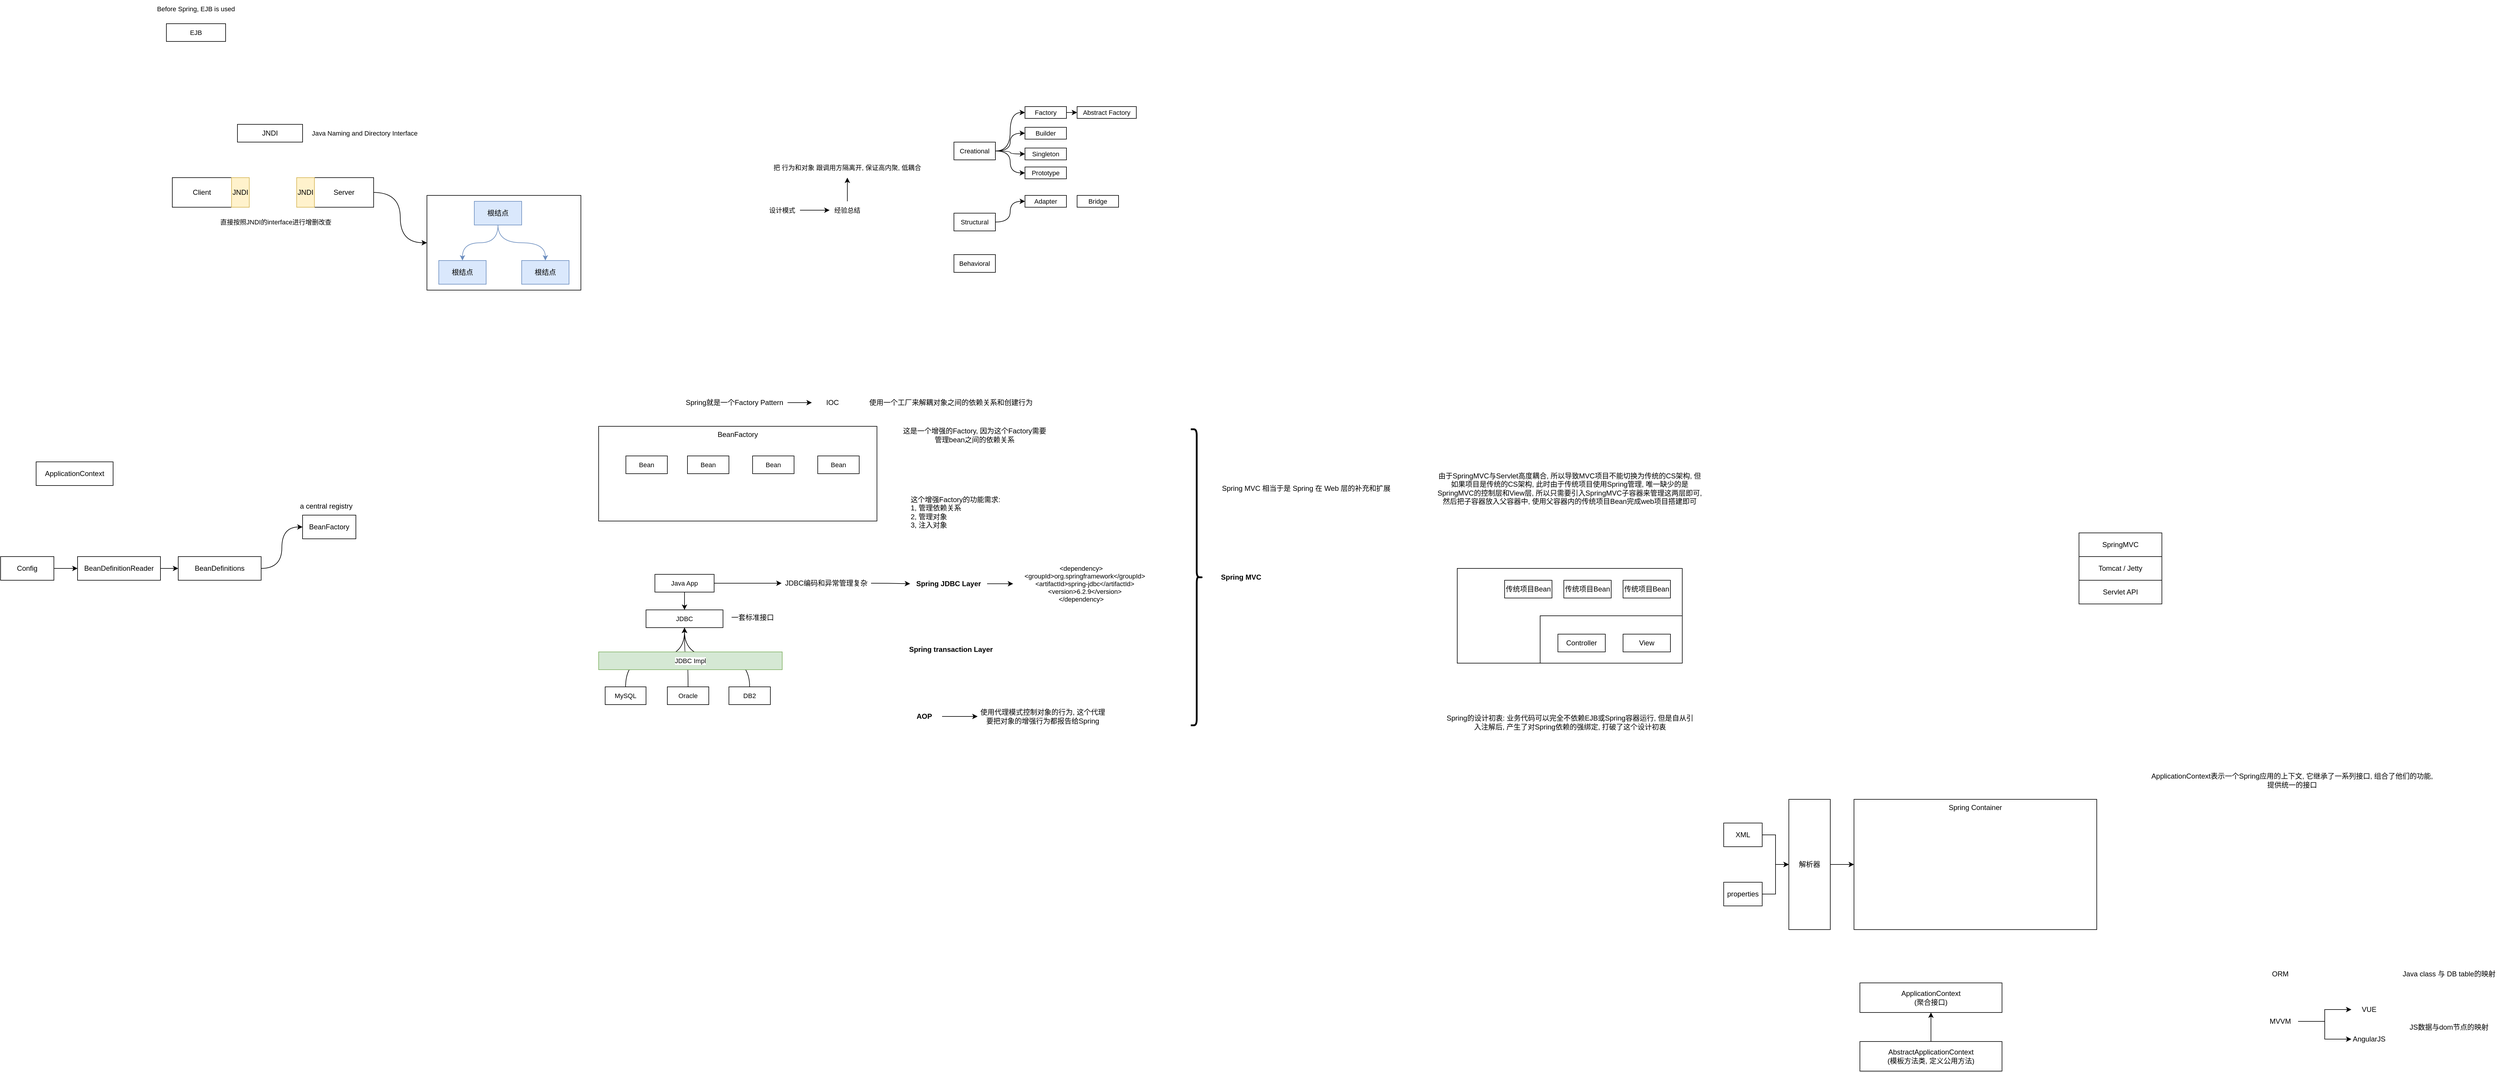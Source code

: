 <mxfile version="28.1.0">
  <diagram name="Page-1" id="jKwXqTW0s1e_ha4R1b7n">
    <mxGraphModel dx="1639" dy="2039" grid="1" gridSize="10" guides="1" tooltips="1" connect="1" arrows="1" fold="1" page="1" pageScale="1" pageWidth="827" pageHeight="1169" math="0" shadow="0">
      <root>
        <mxCell id="0" />
        <mxCell id="1" parent="0" />
        <mxCell id="q9-16XW2UtLknLvIXVu5-16" value="" style="rounded=0;whiteSpace=wrap;html=1;fontFamily=Helvetica;fontSize=11;fontColor=default;labelBackgroundColor=default;" parent="1" vertex="1">
          <mxGeometry x="870" y="-260" width="260" height="160" as="geometry" />
        </mxCell>
        <mxCell id="F45thFIv4wYP87FCnGFc-1" value="BeanFactory" style="rounded=0;whiteSpace=wrap;html=1;" parent="1" vertex="1">
          <mxGeometry x="660" y="280" width="90" height="40" as="geometry" />
        </mxCell>
        <mxCell id="F45thFIv4wYP87FCnGFc-2" value="ApplicationContext" style="rounded=0;whiteSpace=wrap;html=1;" parent="1" vertex="1">
          <mxGeometry x="210" y="190" width="130" height="40" as="geometry" />
        </mxCell>
        <mxCell id="F45thFIv4wYP87FCnGFc-3" value="a central registry" style="text;html=1;strokeColor=none;fillColor=none;align=center;verticalAlign=middle;whiteSpace=wrap;rounded=0;" parent="1" vertex="1">
          <mxGeometry x="650" y="250" width="100" height="30" as="geometry" />
        </mxCell>
        <mxCell id="F45thFIv4wYP87FCnGFc-6" style="edgeStyle=orthogonalEdgeStyle;rounded=0;orthogonalLoop=1;jettySize=auto;html=1;" parent="1" source="F45thFIv4wYP87FCnGFc-4" target="F45thFIv4wYP87FCnGFc-5" edge="1">
          <mxGeometry relative="1" as="geometry" />
        </mxCell>
        <mxCell id="F45thFIv4wYP87FCnGFc-4" value="Config" style="rounded=0;whiteSpace=wrap;html=1;" parent="1" vertex="1">
          <mxGeometry x="150" y="350" width="90" height="40" as="geometry" />
        </mxCell>
        <mxCell id="F45thFIv4wYP87FCnGFc-8" style="edgeStyle=orthogonalEdgeStyle;rounded=0;orthogonalLoop=1;jettySize=auto;html=1;" parent="1" source="F45thFIv4wYP87FCnGFc-5" target="F45thFIv4wYP87FCnGFc-7" edge="1">
          <mxGeometry relative="1" as="geometry" />
        </mxCell>
        <mxCell id="F45thFIv4wYP87FCnGFc-5" value="BeanDefinitionReader" style="rounded=0;whiteSpace=wrap;html=1;" parent="1" vertex="1">
          <mxGeometry x="280" y="350" width="140" height="40" as="geometry" />
        </mxCell>
        <mxCell id="F45thFIv4wYP87FCnGFc-9" style="edgeStyle=orthogonalEdgeStyle;rounded=0;orthogonalLoop=1;jettySize=auto;html=1;entryX=0;entryY=0.5;entryDx=0;entryDy=0;curved=1;" parent="1" source="F45thFIv4wYP87FCnGFc-7" target="F45thFIv4wYP87FCnGFc-1" edge="1">
          <mxGeometry relative="1" as="geometry" />
        </mxCell>
        <mxCell id="F45thFIv4wYP87FCnGFc-7" value="BeanDefinitions" style="rounded=0;whiteSpace=wrap;html=1;" parent="1" vertex="1">
          <mxGeometry x="450" y="350" width="140" height="40" as="geometry" />
        </mxCell>
        <mxCell id="q9-16XW2UtLknLvIXVu5-1" value="BeanFactory" style="rounded=0;whiteSpace=wrap;html=1;verticalAlign=top;" parent="1" vertex="1">
          <mxGeometry x="1160" y="130" width="470" height="160" as="geometry" />
        </mxCell>
        <mxCell id="q9-16XW2UtLknLvIXVu5-48" value="" style="edgeStyle=orthogonalEdgeStyle;shape=connector;curved=1;rounded=0;orthogonalLoop=1;jettySize=auto;html=1;strokeColor=default;align=center;verticalAlign=middle;fontFamily=Helvetica;fontSize=11;fontColor=default;labelBackgroundColor=default;endArrow=classic;" parent="1" source="q9-16XW2UtLknLvIXVu5-2" target="q9-16XW2UtLknLvIXVu5-47" edge="1">
          <mxGeometry relative="1" as="geometry" />
        </mxCell>
        <mxCell id="q9-16XW2UtLknLvIXVu5-2" value="Spring就是一个Factory Pattern" style="text;html=1;align=center;verticalAlign=middle;whiteSpace=wrap;rounded=0;" parent="1" vertex="1">
          <mxGeometry x="1300" y="70" width="179" height="40" as="geometry" />
        </mxCell>
        <mxCell id="q9-16XW2UtLknLvIXVu5-3" value="JNDI" style="rounded=0;whiteSpace=wrap;html=1;" parent="1" vertex="1">
          <mxGeometry x="550" y="-380" width="110" height="30" as="geometry" />
        </mxCell>
        <mxCell id="q9-16XW2UtLknLvIXVu5-17" style="edgeStyle=orthogonalEdgeStyle;shape=connector;curved=1;rounded=0;orthogonalLoop=1;jettySize=auto;html=1;entryX=0;entryY=0.5;entryDx=0;entryDy=0;strokeColor=default;align=center;verticalAlign=middle;fontFamily=Helvetica;fontSize=11;fontColor=default;labelBackgroundColor=default;endArrow=classic;" parent="1" source="q9-16XW2UtLknLvIXVu5-4" target="q9-16XW2UtLknLvIXVu5-16" edge="1">
          <mxGeometry relative="1" as="geometry" />
        </mxCell>
        <mxCell id="q9-16XW2UtLknLvIXVu5-4" value="Server" style="rounded=0;whiteSpace=wrap;html=1;" parent="1" vertex="1">
          <mxGeometry x="680" y="-290" width="100" height="50" as="geometry" />
        </mxCell>
        <mxCell id="q9-16XW2UtLknLvIXVu5-5" value="Client" style="rounded=0;whiteSpace=wrap;html=1;" parent="1" vertex="1">
          <mxGeometry x="440" y="-290" width="100" height="50" as="geometry" />
        </mxCell>
        <mxCell id="q9-16XW2UtLknLvIXVu5-6" value="JNDI" style="rounded=0;whiteSpace=wrap;html=1;fillColor=#fff2cc;strokeColor=#d6b656;" parent="1" vertex="1">
          <mxGeometry x="540" y="-290" width="30" height="50" as="geometry" />
        </mxCell>
        <mxCell id="q9-16XW2UtLknLvIXVu5-7" value="JNDI" style="rounded=0;whiteSpace=wrap;html=1;fillColor=#fff2cc;strokeColor=#d6b656;" parent="1" vertex="1">
          <mxGeometry x="650" y="-290" width="30" height="50" as="geometry" />
        </mxCell>
        <mxCell id="q9-16XW2UtLknLvIXVu5-13" style="edgeStyle=orthogonalEdgeStyle;rounded=0;orthogonalLoop=1;jettySize=auto;html=1;curved=1;fillColor=#dae8fc;strokeColor=#6c8ebf;" parent="1" source="q9-16XW2UtLknLvIXVu5-8" target="q9-16XW2UtLknLvIXVu5-9" edge="1">
          <mxGeometry relative="1" as="geometry" />
        </mxCell>
        <mxCell id="q9-16XW2UtLknLvIXVu5-15" style="edgeStyle=orthogonalEdgeStyle;shape=connector;curved=1;rounded=0;orthogonalLoop=1;jettySize=auto;html=1;strokeColor=#6c8ebf;align=center;verticalAlign=middle;fontFamily=Helvetica;fontSize=11;fontColor=default;labelBackgroundColor=default;endArrow=classic;fillColor=#dae8fc;" parent="1" source="q9-16XW2UtLknLvIXVu5-8" target="q9-16XW2UtLknLvIXVu5-10" edge="1">
          <mxGeometry relative="1" as="geometry" />
        </mxCell>
        <mxCell id="q9-16XW2UtLknLvIXVu5-8" value="根结点" style="rounded=0;whiteSpace=wrap;html=1;fillColor=#dae8fc;strokeColor=#6c8ebf;" parent="1" vertex="1">
          <mxGeometry x="950" y="-250" width="80" height="40" as="geometry" />
        </mxCell>
        <mxCell id="q9-16XW2UtLknLvIXVu5-9" value="根结点" style="rounded=0;whiteSpace=wrap;html=1;fillColor=#dae8fc;strokeColor=#6c8ebf;" parent="1" vertex="1">
          <mxGeometry x="890" y="-150" width="80" height="40" as="geometry" />
        </mxCell>
        <mxCell id="q9-16XW2UtLknLvIXVu5-10" value="根结点" style="rounded=0;whiteSpace=wrap;html=1;fillColor=#dae8fc;strokeColor=#6c8ebf;" parent="1" vertex="1">
          <mxGeometry x="1030" y="-150" width="80" height="40" as="geometry" />
        </mxCell>
        <mxCell id="q9-16XW2UtLknLvIXVu5-18" value="Java Naming and Directory Interface" style="text;html=1;align=center;verticalAlign=middle;whiteSpace=wrap;rounded=0;fontFamily=Helvetica;fontSize=11;fontColor=default;labelBackgroundColor=default;" parent="1" vertex="1">
          <mxGeometry x="670" y="-380" width="190" height="30" as="geometry" />
        </mxCell>
        <mxCell id="q9-16XW2UtLknLvIXVu5-20" value="直接按照JNDI的interface进行增删改查" style="text;html=1;align=center;verticalAlign=middle;whiteSpace=wrap;rounded=0;fontFamily=Helvetica;fontSize=11;fontColor=default;labelBackgroundColor=default;" parent="1" vertex="1">
          <mxGeometry x="510" y="-230" width="210" height="30" as="geometry" />
        </mxCell>
        <mxCell id="q9-16XW2UtLknLvIXVu5-24" value="" style="edgeStyle=orthogonalEdgeStyle;shape=connector;curved=1;rounded=0;orthogonalLoop=1;jettySize=auto;html=1;strokeColor=default;align=center;verticalAlign=middle;fontFamily=Helvetica;fontSize=11;fontColor=default;labelBackgroundColor=default;endArrow=classic;" parent="1" source="q9-16XW2UtLknLvIXVu5-22" target="q9-16XW2UtLknLvIXVu5-23" edge="1">
          <mxGeometry relative="1" as="geometry" />
        </mxCell>
        <mxCell id="q9-16XW2UtLknLvIXVu5-22" value="设计模式" style="text;html=1;align=center;verticalAlign=middle;whiteSpace=wrap;rounded=0;fontFamily=Helvetica;fontSize=11;fontColor=default;labelBackgroundColor=default;" parent="1" vertex="1">
          <mxGeometry x="1440" y="-250" width="60" height="30" as="geometry" />
        </mxCell>
        <mxCell id="q9-16XW2UtLknLvIXVu5-46" style="edgeStyle=orthogonalEdgeStyle;shape=connector;curved=1;rounded=0;orthogonalLoop=1;jettySize=auto;html=1;entryX=0.5;entryY=1;entryDx=0;entryDy=0;strokeColor=default;align=center;verticalAlign=middle;fontFamily=Helvetica;fontSize=11;fontColor=default;labelBackgroundColor=default;endArrow=classic;" parent="1" source="q9-16XW2UtLknLvIXVu5-23" target="q9-16XW2UtLknLvIXVu5-45" edge="1">
          <mxGeometry relative="1" as="geometry" />
        </mxCell>
        <mxCell id="q9-16XW2UtLknLvIXVu5-23" value="经验总结" style="text;html=1;align=center;verticalAlign=middle;whiteSpace=wrap;rounded=0;fontFamily=Helvetica;fontSize=11;fontColor=default;labelBackgroundColor=default;" parent="1" vertex="1">
          <mxGeometry x="1550" y="-250" width="60" height="30" as="geometry" />
        </mxCell>
        <mxCell id="q9-16XW2UtLknLvIXVu5-31" style="edgeStyle=orthogonalEdgeStyle;shape=connector;curved=1;rounded=0;orthogonalLoop=1;jettySize=auto;html=1;entryX=0;entryY=0.5;entryDx=0;entryDy=0;strokeColor=default;align=center;verticalAlign=middle;fontFamily=Helvetica;fontSize=11;fontColor=default;labelBackgroundColor=default;endArrow=classic;" parent="1" source="q9-16XW2UtLknLvIXVu5-26" target="q9-16XW2UtLknLvIXVu5-29" edge="1">
          <mxGeometry relative="1" as="geometry" />
        </mxCell>
        <mxCell id="q9-16XW2UtLknLvIXVu5-34" style="edgeStyle=orthogonalEdgeStyle;shape=connector;curved=1;rounded=0;orthogonalLoop=1;jettySize=auto;html=1;entryX=0;entryY=0.5;entryDx=0;entryDy=0;strokeColor=default;align=center;verticalAlign=middle;fontFamily=Helvetica;fontSize=11;fontColor=default;labelBackgroundColor=default;endArrow=classic;" parent="1" source="q9-16XW2UtLknLvIXVu5-26" target="q9-16XW2UtLknLvIXVu5-33" edge="1">
          <mxGeometry relative="1" as="geometry" />
        </mxCell>
        <mxCell id="q9-16XW2UtLknLvIXVu5-35" style="edgeStyle=orthogonalEdgeStyle;shape=connector;curved=1;rounded=0;orthogonalLoop=1;jettySize=auto;html=1;entryX=0;entryY=0.5;entryDx=0;entryDy=0;strokeColor=default;align=center;verticalAlign=middle;fontFamily=Helvetica;fontSize=11;fontColor=default;labelBackgroundColor=default;endArrow=classic;" parent="1" source="q9-16XW2UtLknLvIXVu5-26" target="q9-16XW2UtLknLvIXVu5-30" edge="1">
          <mxGeometry relative="1" as="geometry" />
        </mxCell>
        <mxCell id="q9-16XW2UtLknLvIXVu5-40" style="edgeStyle=orthogonalEdgeStyle;shape=connector;curved=1;rounded=0;orthogonalLoop=1;jettySize=auto;html=1;entryX=0;entryY=0.5;entryDx=0;entryDy=0;strokeColor=default;align=center;verticalAlign=middle;fontFamily=Helvetica;fontSize=11;fontColor=default;labelBackgroundColor=default;endArrow=classic;" parent="1" source="q9-16XW2UtLknLvIXVu5-26" target="q9-16XW2UtLknLvIXVu5-39" edge="1">
          <mxGeometry relative="1" as="geometry" />
        </mxCell>
        <mxCell id="q9-16XW2UtLknLvIXVu5-26" value="Creational" style="rounded=0;whiteSpace=wrap;html=1;fontFamily=Helvetica;fontSize=11;fontColor=default;labelBackgroundColor=default;" parent="1" vertex="1">
          <mxGeometry x="1760" y="-350" width="70" height="30" as="geometry" />
        </mxCell>
        <mxCell id="q9-16XW2UtLknLvIXVu5-41" style="edgeStyle=orthogonalEdgeStyle;shape=connector;curved=1;rounded=0;orthogonalLoop=1;jettySize=auto;html=1;entryX=0;entryY=0.5;entryDx=0;entryDy=0;strokeColor=default;align=center;verticalAlign=middle;fontFamily=Helvetica;fontSize=11;fontColor=default;labelBackgroundColor=default;endArrow=classic;" parent="1" source="q9-16XW2UtLknLvIXVu5-27" target="q9-16XW2UtLknLvIXVu5-36" edge="1">
          <mxGeometry relative="1" as="geometry" />
        </mxCell>
        <mxCell id="q9-16XW2UtLknLvIXVu5-27" value="Structural" style="rounded=0;whiteSpace=wrap;html=1;fontFamily=Helvetica;fontSize=11;fontColor=default;labelBackgroundColor=default;" parent="1" vertex="1">
          <mxGeometry x="1760" y="-230" width="70" height="30" as="geometry" />
        </mxCell>
        <mxCell id="q9-16XW2UtLknLvIXVu5-28" value="Behavioral" style="rounded=0;whiteSpace=wrap;html=1;fontFamily=Helvetica;fontSize=11;fontColor=default;labelBackgroundColor=default;" parent="1" vertex="1">
          <mxGeometry x="1760" y="-160" width="70" height="30" as="geometry" />
        </mxCell>
        <mxCell id="q9-16XW2UtLknLvIXVu5-38" value="" style="edgeStyle=orthogonalEdgeStyle;shape=connector;curved=1;rounded=0;orthogonalLoop=1;jettySize=auto;html=1;strokeColor=default;align=center;verticalAlign=middle;fontFamily=Helvetica;fontSize=11;fontColor=default;labelBackgroundColor=default;endArrow=classic;" parent="1" source="q9-16XW2UtLknLvIXVu5-29" target="q9-16XW2UtLknLvIXVu5-37" edge="1">
          <mxGeometry relative="1" as="geometry" />
        </mxCell>
        <mxCell id="q9-16XW2UtLknLvIXVu5-29" value="Factory" style="rounded=0;whiteSpace=wrap;html=1;fontFamily=Helvetica;fontSize=11;fontColor=default;labelBackgroundColor=default;" parent="1" vertex="1">
          <mxGeometry x="1880" y="-410" width="70" height="20" as="geometry" />
        </mxCell>
        <mxCell id="q9-16XW2UtLknLvIXVu5-30" value="Builder" style="rounded=0;whiteSpace=wrap;html=1;fontFamily=Helvetica;fontSize=11;fontColor=default;labelBackgroundColor=default;" parent="1" vertex="1">
          <mxGeometry x="1880" y="-375" width="70" height="20" as="geometry" />
        </mxCell>
        <mxCell id="q9-16XW2UtLknLvIXVu5-33" value="Singleton" style="rounded=0;whiteSpace=wrap;html=1;fontFamily=Helvetica;fontSize=11;fontColor=default;labelBackgroundColor=default;" parent="1" vertex="1">
          <mxGeometry x="1880" y="-340" width="70" height="20" as="geometry" />
        </mxCell>
        <mxCell id="q9-16XW2UtLknLvIXVu5-36" value="Adapter" style="rounded=0;whiteSpace=wrap;html=1;fontFamily=Helvetica;fontSize=11;fontColor=default;labelBackgroundColor=default;" parent="1" vertex="1">
          <mxGeometry x="1880" y="-260" width="70" height="20" as="geometry" />
        </mxCell>
        <mxCell id="q9-16XW2UtLknLvIXVu5-37" value="Abstract Factory" style="rounded=0;whiteSpace=wrap;html=1;fontFamily=Helvetica;fontSize=11;fontColor=default;labelBackgroundColor=default;" parent="1" vertex="1">
          <mxGeometry x="1968" y="-410" width="100" height="20" as="geometry" />
        </mxCell>
        <mxCell id="q9-16XW2UtLknLvIXVu5-39" value="Prototype" style="rounded=0;whiteSpace=wrap;html=1;fontFamily=Helvetica;fontSize=11;fontColor=default;labelBackgroundColor=default;" parent="1" vertex="1">
          <mxGeometry x="1880" y="-308" width="70" height="20" as="geometry" />
        </mxCell>
        <mxCell id="q9-16XW2UtLknLvIXVu5-42" value="Bridge" style="rounded=0;whiteSpace=wrap;html=1;fontFamily=Helvetica;fontSize=11;fontColor=default;labelBackgroundColor=default;" parent="1" vertex="1">
          <mxGeometry x="1968" y="-260" width="70" height="20" as="geometry" />
        </mxCell>
        <mxCell id="q9-16XW2UtLknLvIXVu5-43" value="EJB" style="rounded=0;whiteSpace=wrap;html=1;fontFamily=Helvetica;fontSize=11;fontColor=default;labelBackgroundColor=default;" parent="1" vertex="1">
          <mxGeometry x="430" y="-550" width="100" height="30" as="geometry" />
        </mxCell>
        <mxCell id="q9-16XW2UtLknLvIXVu5-44" value="Before Spring, EJB is used" style="text;html=1;align=center;verticalAlign=middle;whiteSpace=wrap;rounded=0;fontFamily=Helvetica;fontSize=11;fontColor=default;labelBackgroundColor=default;" parent="1" vertex="1">
          <mxGeometry x="385" y="-590" width="190" height="30" as="geometry" />
        </mxCell>
        <mxCell id="q9-16XW2UtLknLvIXVu5-45" value="把 行为和对象 跟调用方隔离开, 保证高内聚, 低耦合" style="text;html=1;align=center;verticalAlign=middle;whiteSpace=wrap;rounded=0;fontFamily=Helvetica;fontSize=11;fontColor=default;labelBackgroundColor=default;" parent="1" vertex="1">
          <mxGeometry x="1450" y="-325" width="260" height="35" as="geometry" />
        </mxCell>
        <mxCell id="q9-16XW2UtLknLvIXVu5-47" value="IOC" style="text;html=1;align=center;verticalAlign=middle;whiteSpace=wrap;rounded=0;" parent="1" vertex="1">
          <mxGeometry x="1520" y="80" width="70" height="20" as="geometry" />
        </mxCell>
        <mxCell id="q9-16XW2UtLknLvIXVu5-49" value="使用一个工厂来解耦对象之间的依赖关系和创建行为" style="text;html=1;align=center;verticalAlign=middle;whiteSpace=wrap;rounded=0;" parent="1" vertex="1">
          <mxGeometry x="1610" y="75" width="290" height="30" as="geometry" />
        </mxCell>
        <mxCell id="q9-16XW2UtLknLvIXVu5-50" value="这是一个增强的Factory, 因为这个Factory需要管理bean之间的依赖关系" style="text;html=1;align=center;verticalAlign=middle;whiteSpace=wrap;rounded=0;" parent="1" vertex="1">
          <mxGeometry x="1670" y="120" width="250" height="50" as="geometry" />
        </mxCell>
        <mxCell id="q9-16XW2UtLknLvIXVu5-51" value="这个增强Factory的功能需求:&lt;br&gt;1, 管理依赖关系&lt;br&gt;2, 管理对象&lt;br&gt;3, 注入对象" style="text;html=1;align=left;verticalAlign=middle;whiteSpace=wrap;rounded=0;" parent="1" vertex="1">
          <mxGeometry x="1685" y="235" width="220" height="80" as="geometry" />
        </mxCell>
        <mxCell id="q9-16XW2UtLknLvIXVu5-52" value="Bean" style="rounded=0;whiteSpace=wrap;html=1;fontFamily=Helvetica;fontSize=11;fontColor=default;labelBackgroundColor=default;" parent="1" vertex="1">
          <mxGeometry x="1206" y="180" width="70" height="30" as="geometry" />
        </mxCell>
        <mxCell id="q9-16XW2UtLknLvIXVu5-54" value="Bean" style="rounded=0;whiteSpace=wrap;html=1;fontFamily=Helvetica;fontSize=11;fontColor=default;labelBackgroundColor=default;" parent="1" vertex="1">
          <mxGeometry x="1310" y="180" width="70" height="30" as="geometry" />
        </mxCell>
        <mxCell id="q9-16XW2UtLknLvIXVu5-55" value="Bean" style="rounded=0;whiteSpace=wrap;html=1;fontFamily=Helvetica;fontSize=11;fontColor=default;labelBackgroundColor=default;" parent="1" vertex="1">
          <mxGeometry x="1420" y="180" width="70" height="30" as="geometry" />
        </mxCell>
        <mxCell id="q9-16XW2UtLknLvIXVu5-56" value="Bean" style="rounded=0;whiteSpace=wrap;html=1;fontFamily=Helvetica;fontSize=11;fontColor=default;labelBackgroundColor=default;" parent="1" vertex="1">
          <mxGeometry x="1530" y="180" width="70" height="30" as="geometry" />
        </mxCell>
        <mxCell id="q9-16XW2UtLknLvIXVu5-57" value="JDBC" style="rounded=0;whiteSpace=wrap;html=1;fontFamily=Helvetica;fontSize=11;fontColor=default;labelBackgroundColor=default;" parent="1" vertex="1">
          <mxGeometry x="1240" y="440" width="130" height="30" as="geometry" />
        </mxCell>
        <mxCell id="q9-16XW2UtLknLvIXVu5-58" value="一套标准接口" style="text;html=1;align=center;verticalAlign=middle;whiteSpace=wrap;rounded=0;" parent="1" vertex="1">
          <mxGeometry x="1370" y="440" width="100" height="25" as="geometry" />
        </mxCell>
        <mxCell id="q9-16XW2UtLknLvIXVu5-65" style="edgeStyle=orthogonalEdgeStyle;shape=connector;curved=1;rounded=0;orthogonalLoop=1;jettySize=auto;html=1;entryX=0.5;entryY=1;entryDx=0;entryDy=0;strokeColor=default;align=center;verticalAlign=middle;fontFamily=Helvetica;fontSize=11;fontColor=default;labelBackgroundColor=default;endArrow=classic;exitX=0.5;exitY=0;exitDx=0;exitDy=0;" parent="1" source="q9-16XW2UtLknLvIXVu5-59" target="q9-16XW2UtLknLvIXVu5-57" edge="1">
          <mxGeometry relative="1" as="geometry" />
        </mxCell>
        <mxCell id="q9-16XW2UtLknLvIXVu5-59" value="MySQL" style="rounded=0;whiteSpace=wrap;html=1;fontFamily=Helvetica;fontSize=11;fontColor=default;labelBackgroundColor=default;" parent="1" vertex="1">
          <mxGeometry x="1171" y="570" width="69" height="30" as="geometry" />
        </mxCell>
        <mxCell id="q9-16XW2UtLknLvIXVu5-63" style="edgeStyle=orthogonalEdgeStyle;shape=connector;curved=1;rounded=0;orthogonalLoop=1;jettySize=auto;html=1;entryX=0.5;entryY=1;entryDx=0;entryDy=0;strokeColor=default;align=center;verticalAlign=middle;fontFamily=Helvetica;fontSize=11;fontColor=default;labelBackgroundColor=default;endArrow=classic;" parent="1" source="q9-16XW2UtLknLvIXVu5-60" target="q9-16XW2UtLknLvIXVu5-57" edge="1">
          <mxGeometry relative="1" as="geometry" />
        </mxCell>
        <mxCell id="q9-16XW2UtLknLvIXVu5-60" value="Oracle" style="rounded=0;whiteSpace=wrap;html=1;fontFamily=Helvetica;fontSize=11;fontColor=default;labelBackgroundColor=default;" parent="1" vertex="1">
          <mxGeometry x="1276" y="570" width="70" height="30" as="geometry" />
        </mxCell>
        <mxCell id="q9-16XW2UtLknLvIXVu5-66" style="edgeStyle=orthogonalEdgeStyle;shape=connector;curved=1;rounded=0;orthogonalLoop=1;jettySize=auto;html=1;entryX=0.5;entryY=1;entryDx=0;entryDy=0;strokeColor=default;align=center;verticalAlign=middle;fontFamily=Helvetica;fontSize=11;fontColor=default;labelBackgroundColor=default;endArrow=classic;exitX=0.5;exitY=0;exitDx=0;exitDy=0;" parent="1" source="q9-16XW2UtLknLvIXVu5-61" target="q9-16XW2UtLknLvIXVu5-57" edge="1">
          <mxGeometry relative="1" as="geometry" />
        </mxCell>
        <mxCell id="q9-16XW2UtLknLvIXVu5-61" value="DB2" style="rounded=0;whiteSpace=wrap;html=1;fontFamily=Helvetica;fontSize=11;fontColor=default;labelBackgroundColor=default;" parent="1" vertex="1">
          <mxGeometry x="1380" y="570" width="70" height="30" as="geometry" />
        </mxCell>
        <mxCell id="q9-16XW2UtLknLvIXVu5-67" value="JDBC Impl" style="rounded=0;fontFamily=Helvetica;fontSize=11;labelBackgroundColor=default;fillColor=#d5e8d4;strokeColor=#82B366;gradientColor=none;whiteSpace=wrap;html=1;convertToSvg=1;" parent="1" vertex="1">
          <mxGeometry x="1160" y="511" width="310" height="30" as="geometry" />
        </mxCell>
        <mxCell id="q9-16XW2UtLknLvIXVu5-73" style="edgeStyle=orthogonalEdgeStyle;shape=connector;curved=1;rounded=0;orthogonalLoop=1;jettySize=auto;html=1;entryX=0.5;entryY=0;entryDx=0;entryDy=0;strokeColor=default;align=center;verticalAlign=middle;fontFamily=Helvetica;fontSize=11;fontColor=default;labelBackgroundColor=default;endArrow=classic;" parent="1" source="q9-16XW2UtLknLvIXVu5-69" target="q9-16XW2UtLknLvIXVu5-57" edge="1">
          <mxGeometry relative="1" as="geometry" />
        </mxCell>
        <mxCell id="q9-16XW2UtLknLvIXVu5-75" style="edgeStyle=orthogonalEdgeStyle;shape=connector;curved=1;rounded=0;orthogonalLoop=1;jettySize=auto;html=1;strokeColor=default;align=center;verticalAlign=middle;fontFamily=Helvetica;fontSize=11;fontColor=default;labelBackgroundColor=default;endArrow=classic;" parent="1" source="q9-16XW2UtLknLvIXVu5-69" target="q9-16XW2UtLknLvIXVu5-74" edge="1">
          <mxGeometry relative="1" as="geometry" />
        </mxCell>
        <mxCell id="q9-16XW2UtLknLvIXVu5-69" value="Java App" style="rounded=0;whiteSpace=wrap;html=1;fontFamily=Helvetica;fontSize=11;fontColor=default;labelBackgroundColor=default;" parent="1" vertex="1">
          <mxGeometry x="1255" y="380" width="100" height="30" as="geometry" />
        </mxCell>
        <mxCell id="q9-16XW2UtLknLvIXVu5-78" value="" style="edgeStyle=orthogonalEdgeStyle;shape=connector;curved=1;rounded=0;orthogonalLoop=1;jettySize=auto;html=1;strokeColor=default;align=center;verticalAlign=middle;fontFamily=Helvetica;fontSize=11;fontColor=default;labelBackgroundColor=default;endArrow=classic;" parent="1" source="q9-16XW2UtLknLvIXVu5-74" target="q9-16XW2UtLknLvIXVu5-77" edge="1">
          <mxGeometry relative="1" as="geometry" />
        </mxCell>
        <mxCell id="q9-16XW2UtLknLvIXVu5-74" value="JDBC编码和异常管理复杂" style="text;html=1;align=center;verticalAlign=middle;whiteSpace=wrap;rounded=0;" parent="1" vertex="1">
          <mxGeometry x="1469" y="378.13" width="151" height="33.75" as="geometry" />
        </mxCell>
        <mxCell id="q9-16XW2UtLknLvIXVu5-80" value="" style="edgeStyle=orthogonalEdgeStyle;shape=connector;curved=1;rounded=0;orthogonalLoop=1;jettySize=auto;html=1;strokeColor=default;align=center;verticalAlign=middle;fontFamily=Helvetica;fontSize=11;fontColor=default;labelBackgroundColor=default;endArrow=classic;" parent="1" source="q9-16XW2UtLknLvIXVu5-77" target="q9-16XW2UtLknLvIXVu5-79" edge="1">
          <mxGeometry relative="1" as="geometry" />
        </mxCell>
        <mxCell id="q9-16XW2UtLknLvIXVu5-77" value="Spring JDBC Layer" style="text;html=1;align=center;verticalAlign=middle;whiteSpace=wrap;rounded=0;fontStyle=1" parent="1" vertex="1">
          <mxGeometry x="1686" y="379" width="130" height="33.75" as="geometry" />
        </mxCell>
        <mxCell id="q9-16XW2UtLknLvIXVu5-79" value="&lt;div&gt;&amp;lt;dependency&amp;gt;&lt;/div&gt;&lt;div&gt;&amp;nbsp; &amp;nbsp; &amp;lt;groupId&amp;gt;org.springframework&amp;lt;/groupId&amp;gt;&lt;/div&gt;&lt;div&gt;&amp;nbsp; &amp;nbsp; &amp;lt;artifactId&amp;gt;spring-jdbc&amp;lt;/artifactId&amp;gt;&lt;/div&gt;&lt;div&gt;&amp;nbsp; &amp;nbsp; &amp;lt;version&amp;gt;6.2.9&amp;lt;/version&amp;gt;&lt;/div&gt;&lt;div&gt;&amp;lt;/dependency&amp;gt;&lt;/div&gt;" style="text;html=1;align=center;verticalAlign=middle;whiteSpace=wrap;rounded=0;fontFamily=Helvetica;fontSize=11;fontColor=default;labelBackgroundColor=default;" parent="1" vertex="1">
          <mxGeometry x="1860" y="350.88" width="230" height="90" as="geometry" />
        </mxCell>
        <mxCell id="q9-16XW2UtLknLvIXVu5-81" value="Spring transaction Layer" style="text;html=1;align=center;verticalAlign=middle;whiteSpace=wrap;rounded=0;fontStyle=1" parent="1" vertex="1">
          <mxGeometry x="1680" y="490" width="150" height="33.75" as="geometry" />
        </mxCell>
        <mxCell id="q9-16XW2UtLknLvIXVu5-84" style="edgeStyle=orthogonalEdgeStyle;shape=connector;curved=1;rounded=0;orthogonalLoop=1;jettySize=auto;html=1;strokeColor=default;align=center;verticalAlign=middle;fontFamily=Helvetica;fontSize=11;fontColor=default;labelBackgroundColor=default;endArrow=classic;" parent="1" source="q9-16XW2UtLknLvIXVu5-82" target="q9-16XW2UtLknLvIXVu5-83" edge="1">
          <mxGeometry relative="1" as="geometry" />
        </mxCell>
        <mxCell id="q9-16XW2UtLknLvIXVu5-82" value="AOP" style="text;html=1;align=center;verticalAlign=middle;whiteSpace=wrap;rounded=0;fontStyle=1" parent="1" vertex="1">
          <mxGeometry x="1680" y="605" width="60" height="30" as="geometry" />
        </mxCell>
        <mxCell id="q9-16XW2UtLknLvIXVu5-83" value="使用代理模式控制对象的行为, 这个代理要把对象的增强行为都报告给Spring" style="text;html=1;align=center;verticalAlign=middle;whiteSpace=wrap;rounded=0;" parent="1" vertex="1">
          <mxGeometry x="1800" y="600" width="220" height="40" as="geometry" />
        </mxCell>
        <mxCell id="q9-16XW2UtLknLvIXVu5-86" value="" style="shape=curlyBracket;whiteSpace=wrap;html=1;rounded=1;flipH=1;labelPosition=right;verticalLabelPosition=middle;align=left;verticalAlign=middle;strokeColor=#000000;fontFamily=Helvetica;fontSize=16;fontColor=default;labelBackgroundColor=default;fillColor=#d5e8d4;gradientColor=none;fontStyle=0;strokeWidth=3;size=0.5;" parent="1" vertex="1">
          <mxGeometry x="2160" y="135" width="20" height="500" as="geometry" />
        </mxCell>
        <mxCell id="q9-16XW2UtLknLvIXVu5-88" value="Spring MVC" style="text;html=1;align=center;verticalAlign=middle;whiteSpace=wrap;rounded=0;fontStyle=1" parent="1" vertex="1">
          <mxGeometry x="2200" y="369.5" width="90" height="31" as="geometry" />
        </mxCell>
        <mxCell id="105VQkGaMaxpQ6JVa1ym-1" value="由于SpringMVC与Servlet高度耦合, 所以导致MVC项目不能切换为传统的CS架构, 但如果项目是传统的CS架构, 此时由于传统项目使用Spring管理, 唯一缺少的是SpringMVC的控制层和View层, 所以只需要引入SpringMVC子容器来管理这两层即可, 然后把子容器放入父容器中, 使用父容器内的传统项目Bean完成web项目搭建即可" style="text;html=1;align=center;verticalAlign=middle;whiteSpace=wrap;rounded=0;" vertex="1" parent="1">
          <mxGeometry x="2575" y="190" width="450" height="90" as="geometry" />
        </mxCell>
        <mxCell id="105VQkGaMaxpQ6JVa1ym-2" value="" style="rounded=0;whiteSpace=wrap;html=1;" vertex="1" parent="1">
          <mxGeometry x="2610" y="370" width="380" height="160" as="geometry" />
        </mxCell>
        <mxCell id="105VQkGaMaxpQ6JVa1ym-3" value="传统项目Bean" style="rounded=0;whiteSpace=wrap;html=1;" vertex="1" parent="1">
          <mxGeometry x="2690" y="390" width="80" height="30" as="geometry" />
        </mxCell>
        <mxCell id="105VQkGaMaxpQ6JVa1ym-4" value="" style="rounded=0;whiteSpace=wrap;html=1;" vertex="1" parent="1">
          <mxGeometry x="2750" y="450" width="240" height="80" as="geometry" />
        </mxCell>
        <mxCell id="105VQkGaMaxpQ6JVa1ym-5" value="传统项目Bean" style="rounded=0;whiteSpace=wrap;html=1;" vertex="1" parent="1">
          <mxGeometry x="2790" y="390" width="80" height="30" as="geometry" />
        </mxCell>
        <mxCell id="105VQkGaMaxpQ6JVa1ym-6" value="传统项目Bean" style="rounded=0;whiteSpace=wrap;html=1;" vertex="1" parent="1">
          <mxGeometry x="2890" y="390" width="80" height="30" as="geometry" />
        </mxCell>
        <mxCell id="105VQkGaMaxpQ6JVa1ym-7" value="Controller" style="rounded=0;whiteSpace=wrap;html=1;" vertex="1" parent="1">
          <mxGeometry x="2780" y="481" width="80" height="30" as="geometry" />
        </mxCell>
        <mxCell id="105VQkGaMaxpQ6JVa1ym-8" value="View" style="rounded=0;whiteSpace=wrap;html=1;" vertex="1" parent="1">
          <mxGeometry x="2890" y="481" width="80" height="30" as="geometry" />
        </mxCell>
        <mxCell id="105VQkGaMaxpQ6JVa1ym-9" value="Spring MVC 相当于是 Spring 在 Web 层的补充和扩展" style="text;html=1;align=center;verticalAlign=middle;whiteSpace=wrap;rounded=0;" vertex="1" parent="1">
          <mxGeometry x="2210" y="220" width="290" height="30" as="geometry" />
        </mxCell>
        <mxCell id="105VQkGaMaxpQ6JVa1ym-10" value="Spring的设计初衷: 业务代码可以完全不依赖EJB或Spring容器运行, 但是自从引入注解后, 产生了对Spring依赖的强绑定, 打破了这个设计初衷" style="text;html=1;align=center;verticalAlign=middle;whiteSpace=wrap;rounded=0;" vertex="1" parent="1">
          <mxGeometry x="2587.5" y="610" width="425" height="40" as="geometry" />
        </mxCell>
        <mxCell id="105VQkGaMaxpQ6JVa1ym-11" value="Spring Container" style="rounded=0;whiteSpace=wrap;html=1;verticalAlign=top;" vertex="1" parent="1">
          <mxGeometry x="3280" y="760" width="410" height="220" as="geometry" />
        </mxCell>
        <mxCell id="105VQkGaMaxpQ6JVa1ym-16" style="edgeStyle=orthogonalEdgeStyle;rounded=0;orthogonalLoop=1;jettySize=auto;html=1;" edge="1" parent="1" source="105VQkGaMaxpQ6JVa1ym-13" target="105VQkGaMaxpQ6JVa1ym-15">
          <mxGeometry relative="1" as="geometry" />
        </mxCell>
        <mxCell id="105VQkGaMaxpQ6JVa1ym-13" value="XML" style="rounded=0;whiteSpace=wrap;html=1;" vertex="1" parent="1">
          <mxGeometry x="3060" y="800" width="65" height="40" as="geometry" />
        </mxCell>
        <mxCell id="105VQkGaMaxpQ6JVa1ym-17" style="edgeStyle=orthogonalEdgeStyle;rounded=0;orthogonalLoop=1;jettySize=auto;html=1;" edge="1" parent="1" source="105VQkGaMaxpQ6JVa1ym-14" target="105VQkGaMaxpQ6JVa1ym-15">
          <mxGeometry relative="1" as="geometry" />
        </mxCell>
        <mxCell id="105VQkGaMaxpQ6JVa1ym-14" value="properties" style="rounded=0;whiteSpace=wrap;html=1;" vertex="1" parent="1">
          <mxGeometry x="3060" y="900" width="65" height="40" as="geometry" />
        </mxCell>
        <mxCell id="105VQkGaMaxpQ6JVa1ym-18" value="" style="edgeStyle=orthogonalEdgeStyle;rounded=0;orthogonalLoop=1;jettySize=auto;html=1;" edge="1" parent="1" source="105VQkGaMaxpQ6JVa1ym-15" target="105VQkGaMaxpQ6JVa1ym-11">
          <mxGeometry relative="1" as="geometry" />
        </mxCell>
        <mxCell id="105VQkGaMaxpQ6JVa1ym-15" value="解析器" style="rounded=0;whiteSpace=wrap;html=1;" vertex="1" parent="1">
          <mxGeometry x="3170" y="760" width="70" height="220" as="geometry" />
        </mxCell>
        <mxCell id="105VQkGaMaxpQ6JVa1ym-19" value="ApplicationContext表示一个Spring应用的上下文, 它继承了一系列接口, 组合了他们的功能, 提供统一的接口" style="text;html=1;align=center;verticalAlign=middle;whiteSpace=wrap;rounded=0;" vertex="1" parent="1">
          <mxGeometry x="3780" y="710" width="480" height="35" as="geometry" />
        </mxCell>
        <mxCell id="105VQkGaMaxpQ6JVa1ym-20" value="ORM" style="text;html=1;align=center;verticalAlign=middle;whiteSpace=wrap;rounded=0;" vertex="1" parent="1">
          <mxGeometry x="3970" y="1040" width="60" height="30" as="geometry" />
        </mxCell>
        <mxCell id="105VQkGaMaxpQ6JVa1ym-24" style="edgeStyle=orthogonalEdgeStyle;rounded=0;orthogonalLoop=1;jettySize=auto;html=1;" edge="1" parent="1" source="105VQkGaMaxpQ6JVa1ym-21" target="105VQkGaMaxpQ6JVa1ym-22">
          <mxGeometry relative="1" as="geometry" />
        </mxCell>
        <mxCell id="105VQkGaMaxpQ6JVa1ym-25" style="edgeStyle=orthogonalEdgeStyle;rounded=0;orthogonalLoop=1;jettySize=auto;html=1;entryX=0;entryY=0.5;entryDx=0;entryDy=0;" edge="1" parent="1" source="105VQkGaMaxpQ6JVa1ym-21" target="105VQkGaMaxpQ6JVa1ym-23">
          <mxGeometry relative="1" as="geometry" />
        </mxCell>
        <mxCell id="105VQkGaMaxpQ6JVa1ym-21" value="MVVM" style="text;html=1;align=center;verticalAlign=middle;whiteSpace=wrap;rounded=0;" vertex="1" parent="1">
          <mxGeometry x="3970" y="1120" width="60" height="30" as="geometry" />
        </mxCell>
        <mxCell id="105VQkGaMaxpQ6JVa1ym-22" value="VUE" style="text;html=1;align=center;verticalAlign=middle;whiteSpace=wrap;rounded=0;" vertex="1" parent="1">
          <mxGeometry x="4120" y="1100" width="60" height="30" as="geometry" />
        </mxCell>
        <mxCell id="105VQkGaMaxpQ6JVa1ym-23" value="AngularJS" style="text;html=1;align=center;verticalAlign=middle;whiteSpace=wrap;rounded=0;" vertex="1" parent="1">
          <mxGeometry x="4120" y="1150" width="60" height="30" as="geometry" />
        </mxCell>
        <mxCell id="105VQkGaMaxpQ6JVa1ym-26" value="JS数据与dom节点的映射" style="text;html=1;align=center;verticalAlign=middle;whiteSpace=wrap;rounded=0;" vertex="1" parent="1">
          <mxGeometry x="4200" y="1130" width="170" height="30" as="geometry" />
        </mxCell>
        <mxCell id="105VQkGaMaxpQ6JVa1ym-27" value="Java class 与 DB table的映射" style="text;html=1;align=center;verticalAlign=middle;whiteSpace=wrap;rounded=0;" vertex="1" parent="1">
          <mxGeometry x="4200" y="1040" width="170" height="30" as="geometry" />
        </mxCell>
        <mxCell id="105VQkGaMaxpQ6JVa1ym-28" value="ApplicationContext&lt;br&gt;(聚合接口)" style="rounded=0;whiteSpace=wrap;html=1;" vertex="1" parent="1">
          <mxGeometry x="3290" y="1070" width="240" height="50" as="geometry" />
        </mxCell>
        <mxCell id="105VQkGaMaxpQ6JVa1ym-30" value="" style="edgeStyle=orthogonalEdgeStyle;rounded=0;orthogonalLoop=1;jettySize=auto;html=1;" edge="1" parent="1" source="105VQkGaMaxpQ6JVa1ym-29" target="105VQkGaMaxpQ6JVa1ym-28">
          <mxGeometry relative="1" as="geometry" />
        </mxCell>
        <mxCell id="105VQkGaMaxpQ6JVa1ym-29" value="AbstractApplicationContext&lt;br&gt;(模板方法类, 定义公用方法)" style="rounded=0;whiteSpace=wrap;html=1;" vertex="1" parent="1">
          <mxGeometry x="3290" y="1169" width="240" height="50" as="geometry" />
        </mxCell>
        <mxCell id="105VQkGaMaxpQ6JVa1ym-32" value="Servlet API" style="rounded=0;whiteSpace=wrap;html=1;" vertex="1" parent="1">
          <mxGeometry x="3660" y="390" width="140" height="40" as="geometry" />
        </mxCell>
        <mxCell id="105VQkGaMaxpQ6JVa1ym-33" value="Tomcat / Jetty" style="rounded=0;whiteSpace=wrap;html=1;" vertex="1" parent="1">
          <mxGeometry x="3660" y="350" width="140" height="40" as="geometry" />
        </mxCell>
        <mxCell id="105VQkGaMaxpQ6JVa1ym-34" value="SpringMVC" style="rounded=0;whiteSpace=wrap;html=1;" vertex="1" parent="1">
          <mxGeometry x="3660" y="310" width="140" height="40" as="geometry" />
        </mxCell>
      </root>
    </mxGraphModel>
  </diagram>
</mxfile>
